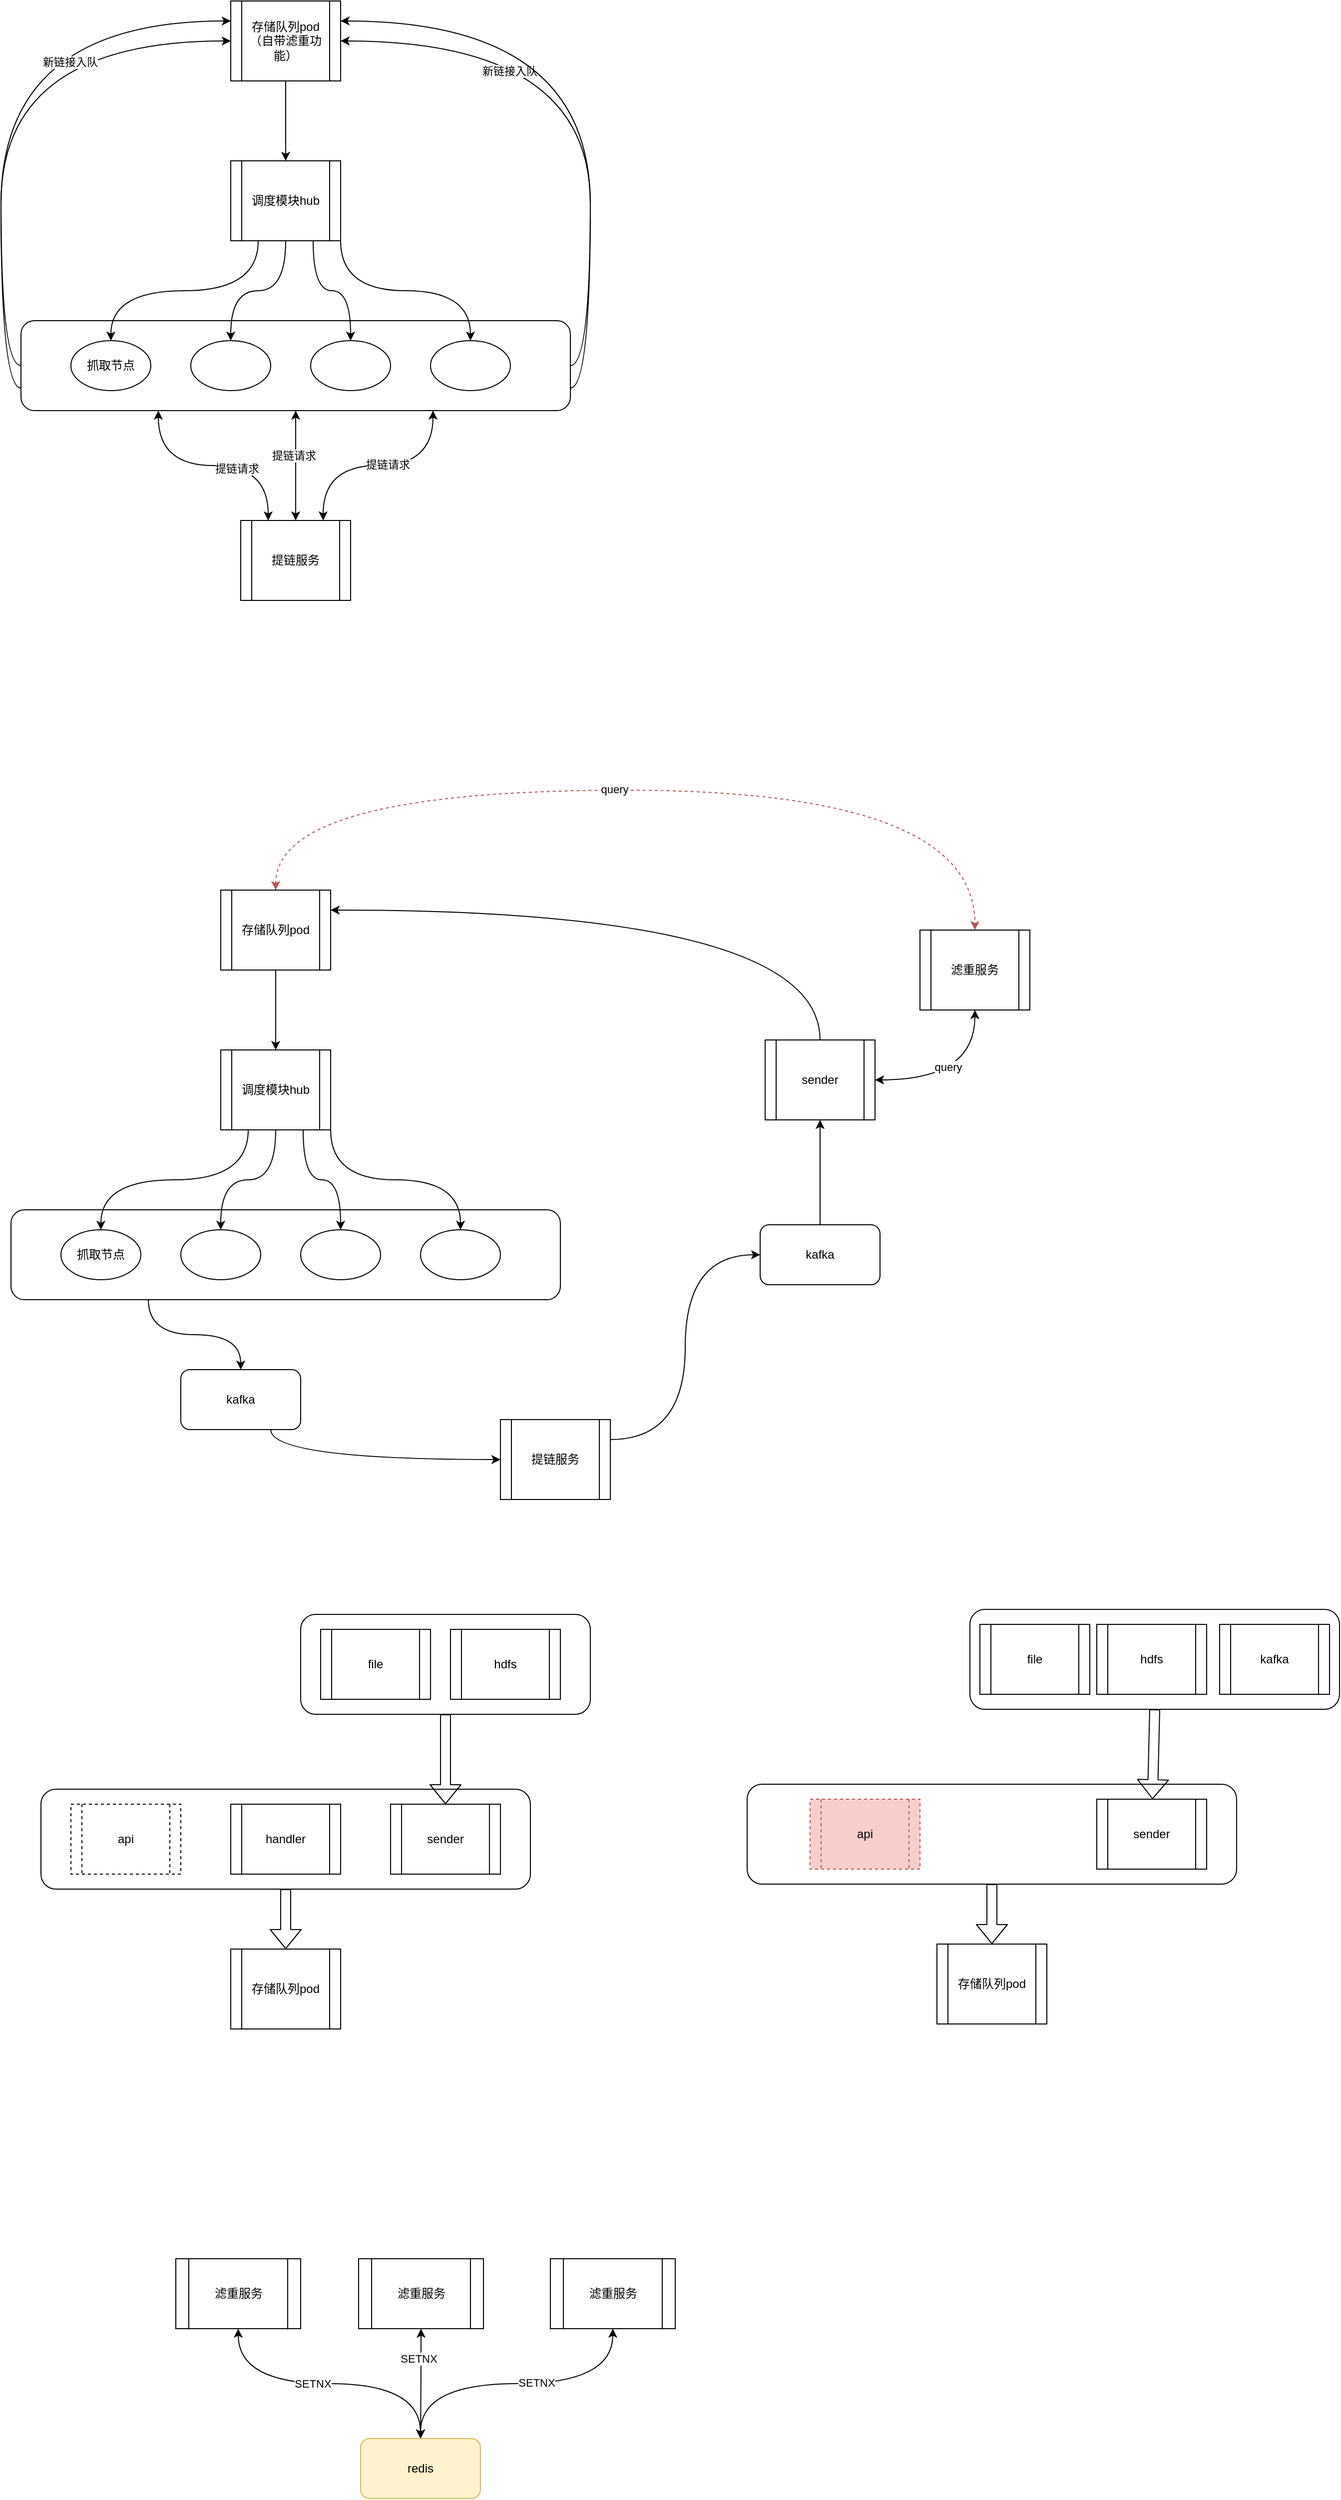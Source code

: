 <mxfile version="16.2.1" type="github">
  <diagram id="5bbWnwCRK6_PEYml6FSU" name="Page-1">
    <mxGraphModel dx="1186" dy="739" grid="1" gridSize="10" guides="1" tooltips="1" connect="1" arrows="1" fold="1" page="1" pageScale="1" pageWidth="827" pageHeight="1169" math="0" shadow="0">
      <root>
        <mxCell id="0" />
        <mxCell id="1" parent="0" />
        <mxCell id="JP6FKLGeeTlygtFdVzZS-87" value="" style="rounded=1;whiteSpace=wrap;html=1;" vertex="1" parent="1">
          <mxGeometry x="380" y="1735" width="290" height="100" as="geometry" />
        </mxCell>
        <mxCell id="JP6FKLGeeTlygtFdVzZS-27" style="edgeStyle=orthogonalEdgeStyle;curved=1;orthogonalLoop=1;jettySize=auto;html=1;exitX=0.25;exitY=1;exitDx=0;exitDy=0;entryX=0.25;entryY=0;entryDx=0;entryDy=0;startArrow=classic;startFill=1;" edge="1" parent="1" source="JP6FKLGeeTlygtFdVzZS-26" target="JP6FKLGeeTlygtFdVzZS-10">
          <mxGeometry relative="1" as="geometry" />
        </mxCell>
        <mxCell id="JP6FKLGeeTlygtFdVzZS-36" value="提链请求" style="edgeLabel;html=1;align=center;verticalAlign=middle;resizable=0;points=[];" vertex="1" connectable="0" parent="JP6FKLGeeTlygtFdVzZS-27">
          <mxGeometry x="0.204" y="-3" relative="1" as="geometry">
            <mxPoint x="1" as="offset" />
          </mxGeometry>
        </mxCell>
        <mxCell id="JP6FKLGeeTlygtFdVzZS-28" style="edgeStyle=orthogonalEdgeStyle;curved=1;orthogonalLoop=1;jettySize=auto;html=1;exitX=0.5;exitY=1;exitDx=0;exitDy=0;entryX=0.5;entryY=0;entryDx=0;entryDy=0;startArrow=classic;startFill=1;" edge="1" parent="1" source="JP6FKLGeeTlygtFdVzZS-26" target="JP6FKLGeeTlygtFdVzZS-10">
          <mxGeometry relative="1" as="geometry" />
        </mxCell>
        <mxCell id="JP6FKLGeeTlygtFdVzZS-37" value="提链请求" style="edgeLabel;html=1;align=center;verticalAlign=middle;resizable=0;points=[];" vertex="1" connectable="0" parent="JP6FKLGeeTlygtFdVzZS-28">
          <mxGeometry x="-0.182" y="-2" relative="1" as="geometry">
            <mxPoint as="offset" />
          </mxGeometry>
        </mxCell>
        <mxCell id="JP6FKLGeeTlygtFdVzZS-29" style="edgeStyle=orthogonalEdgeStyle;curved=1;orthogonalLoop=1;jettySize=auto;html=1;exitX=0.75;exitY=1;exitDx=0;exitDy=0;entryX=0.75;entryY=0;entryDx=0;entryDy=0;startArrow=classic;startFill=1;" edge="1" parent="1" source="JP6FKLGeeTlygtFdVzZS-26" target="JP6FKLGeeTlygtFdVzZS-10">
          <mxGeometry relative="1" as="geometry" />
        </mxCell>
        <mxCell id="JP6FKLGeeTlygtFdVzZS-38" value="提链请求" style="edgeLabel;html=1;align=center;verticalAlign=middle;resizable=0;points=[];" vertex="1" connectable="0" parent="JP6FKLGeeTlygtFdVzZS-29">
          <mxGeometry x="-0.086" y="-1" relative="1" as="geometry">
            <mxPoint as="offset" />
          </mxGeometry>
        </mxCell>
        <mxCell id="JP6FKLGeeTlygtFdVzZS-32" style="edgeStyle=orthogonalEdgeStyle;curved=1;orthogonalLoop=1;jettySize=auto;html=1;exitX=0;exitY=0.5;exitDx=0;exitDy=0;entryX=0;entryY=0.5;entryDx=0;entryDy=0;" edge="1" parent="1" source="JP6FKLGeeTlygtFdVzZS-26" target="JP6FKLGeeTlygtFdVzZS-12">
          <mxGeometry relative="1" as="geometry" />
        </mxCell>
        <mxCell id="JP6FKLGeeTlygtFdVzZS-33" style="edgeStyle=orthogonalEdgeStyle;curved=1;orthogonalLoop=1;jettySize=auto;html=1;exitX=1;exitY=0.5;exitDx=0;exitDy=0;entryX=1;entryY=0.5;entryDx=0;entryDy=0;" edge="1" parent="1" source="JP6FKLGeeTlygtFdVzZS-26" target="JP6FKLGeeTlygtFdVzZS-12">
          <mxGeometry relative="1" as="geometry" />
        </mxCell>
        <mxCell id="JP6FKLGeeTlygtFdVzZS-40" value="新链接入队" style="edgeLabel;html=1;align=center;verticalAlign=middle;resizable=0;points=[];" vertex="1" connectable="0" parent="JP6FKLGeeTlygtFdVzZS-33">
          <mxGeometry x="0.432" y="30" relative="1" as="geometry">
            <mxPoint as="offset" />
          </mxGeometry>
        </mxCell>
        <mxCell id="JP6FKLGeeTlygtFdVzZS-34" style="edgeStyle=orthogonalEdgeStyle;curved=1;orthogonalLoop=1;jettySize=auto;html=1;exitX=1;exitY=0.75;exitDx=0;exitDy=0;entryX=1;entryY=0.25;entryDx=0;entryDy=0;" edge="1" parent="1" source="JP6FKLGeeTlygtFdVzZS-26" target="JP6FKLGeeTlygtFdVzZS-12">
          <mxGeometry relative="1" as="geometry" />
        </mxCell>
        <mxCell id="JP6FKLGeeTlygtFdVzZS-35" style="edgeStyle=orthogonalEdgeStyle;curved=1;orthogonalLoop=1;jettySize=auto;html=1;exitX=0;exitY=0.75;exitDx=0;exitDy=0;entryX=0;entryY=0.25;entryDx=0;entryDy=0;" edge="1" parent="1" source="JP6FKLGeeTlygtFdVzZS-26" target="JP6FKLGeeTlygtFdVzZS-12">
          <mxGeometry relative="1" as="geometry" />
        </mxCell>
        <mxCell id="JP6FKLGeeTlygtFdVzZS-39" value="新链接入队" style="edgeLabel;html=1;align=center;verticalAlign=middle;resizable=0;points=[];" vertex="1" connectable="0" parent="JP6FKLGeeTlygtFdVzZS-35">
          <mxGeometry x="0.475" y="-41" relative="1" as="geometry">
            <mxPoint x="1" as="offset" />
          </mxGeometry>
        </mxCell>
        <mxCell id="JP6FKLGeeTlygtFdVzZS-26" value="" style="rounded=1;whiteSpace=wrap;html=1;" vertex="1" parent="1">
          <mxGeometry x="100" y="440" width="550" height="90" as="geometry" />
        </mxCell>
        <mxCell id="JP6FKLGeeTlygtFdVzZS-6" value="抓取节点" style="ellipse;whiteSpace=wrap;html=1;" vertex="1" parent="1">
          <mxGeometry x="150" y="460" width="80" height="50" as="geometry" />
        </mxCell>
        <mxCell id="JP6FKLGeeTlygtFdVzZS-7" value="" style="ellipse;whiteSpace=wrap;html=1;" vertex="1" parent="1">
          <mxGeometry x="270" y="460" width="80" height="50" as="geometry" />
        </mxCell>
        <mxCell id="JP6FKLGeeTlygtFdVzZS-8" value="" style="ellipse;whiteSpace=wrap;html=1;" vertex="1" parent="1">
          <mxGeometry x="390" y="460" width="80" height="50" as="geometry" />
        </mxCell>
        <mxCell id="JP6FKLGeeTlygtFdVzZS-9" value="" style="ellipse;whiteSpace=wrap;html=1;" vertex="1" parent="1">
          <mxGeometry x="510" y="460" width="80" height="50" as="geometry" />
        </mxCell>
        <mxCell id="JP6FKLGeeTlygtFdVzZS-10" value="提链服务" style="shape=process;whiteSpace=wrap;html=1;backgroundOutline=1;" vertex="1" parent="1">
          <mxGeometry x="320" y="640" width="110" height="80" as="geometry" />
        </mxCell>
        <mxCell id="JP6FKLGeeTlygtFdVzZS-19" style="edgeStyle=orthogonalEdgeStyle;curved=1;orthogonalLoop=1;jettySize=auto;html=1;exitX=0.25;exitY=1;exitDx=0;exitDy=0;" edge="1" parent="1" source="JP6FKLGeeTlygtFdVzZS-11" target="JP6FKLGeeTlygtFdVzZS-6">
          <mxGeometry relative="1" as="geometry" />
        </mxCell>
        <mxCell id="JP6FKLGeeTlygtFdVzZS-20" style="edgeStyle=orthogonalEdgeStyle;curved=1;orthogonalLoop=1;jettySize=auto;html=1;exitX=0.5;exitY=1;exitDx=0;exitDy=0;" edge="1" parent="1" source="JP6FKLGeeTlygtFdVzZS-11" target="JP6FKLGeeTlygtFdVzZS-7">
          <mxGeometry relative="1" as="geometry" />
        </mxCell>
        <mxCell id="JP6FKLGeeTlygtFdVzZS-21" style="edgeStyle=orthogonalEdgeStyle;curved=1;orthogonalLoop=1;jettySize=auto;html=1;exitX=0.75;exitY=1;exitDx=0;exitDy=0;" edge="1" parent="1" source="JP6FKLGeeTlygtFdVzZS-11" target="JP6FKLGeeTlygtFdVzZS-8">
          <mxGeometry relative="1" as="geometry" />
        </mxCell>
        <mxCell id="JP6FKLGeeTlygtFdVzZS-22" style="edgeStyle=orthogonalEdgeStyle;curved=1;orthogonalLoop=1;jettySize=auto;html=1;exitX=1;exitY=1;exitDx=0;exitDy=0;entryX=0.5;entryY=0;entryDx=0;entryDy=0;" edge="1" parent="1" source="JP6FKLGeeTlygtFdVzZS-11" target="JP6FKLGeeTlygtFdVzZS-9">
          <mxGeometry relative="1" as="geometry" />
        </mxCell>
        <mxCell id="JP6FKLGeeTlygtFdVzZS-11" value="调度模块hub" style="shape=process;whiteSpace=wrap;html=1;backgroundOutline=1;" vertex="1" parent="1">
          <mxGeometry x="310" y="280" width="110" height="80" as="geometry" />
        </mxCell>
        <mxCell id="JP6FKLGeeTlygtFdVzZS-18" style="edgeStyle=orthogonalEdgeStyle;curved=1;orthogonalLoop=1;jettySize=auto;html=1;exitX=0.5;exitY=1;exitDx=0;exitDy=0;" edge="1" parent="1" source="JP6FKLGeeTlygtFdVzZS-12" target="JP6FKLGeeTlygtFdVzZS-11">
          <mxGeometry relative="1" as="geometry" />
        </mxCell>
        <mxCell id="JP6FKLGeeTlygtFdVzZS-12" value="存储队列pod&lt;br&gt;（自带滤重功能）" style="shape=process;whiteSpace=wrap;html=1;backgroundOutline=1;" vertex="1" parent="1">
          <mxGeometry x="310" y="120" width="110" height="80" as="geometry" />
        </mxCell>
        <mxCell id="JP6FKLGeeTlygtFdVzZS-68" style="edgeStyle=orthogonalEdgeStyle;curved=1;orthogonalLoop=1;jettySize=auto;html=1;exitX=1;exitY=0.25;exitDx=0;exitDy=0;entryX=0;entryY=0.5;entryDx=0;entryDy=0;startArrow=none;startFill=0;" edge="1" parent="1" source="JP6FKLGeeTlygtFdVzZS-58" target="JP6FKLGeeTlygtFdVzZS-66">
          <mxGeometry relative="1" as="geometry" />
        </mxCell>
        <mxCell id="JP6FKLGeeTlygtFdVzZS-120" style="edgeStyle=orthogonalEdgeStyle;curved=1;orthogonalLoop=1;jettySize=auto;html=1;exitX=0.25;exitY=1;exitDx=0;exitDy=0;startArrow=none;startFill=0;" edge="1" parent="1" source="JP6FKLGeeTlygtFdVzZS-53" target="JP6FKLGeeTlygtFdVzZS-119">
          <mxGeometry relative="1" as="geometry" />
        </mxCell>
        <mxCell id="JP6FKLGeeTlygtFdVzZS-53" value="" style="rounded=1;whiteSpace=wrap;html=1;" vertex="1" parent="1">
          <mxGeometry x="90" y="1330" width="550" height="90" as="geometry" />
        </mxCell>
        <mxCell id="JP6FKLGeeTlygtFdVzZS-54" value="抓取节点" style="ellipse;whiteSpace=wrap;html=1;" vertex="1" parent="1">
          <mxGeometry x="140" y="1350" width="80" height="50" as="geometry" />
        </mxCell>
        <mxCell id="JP6FKLGeeTlygtFdVzZS-55" value="" style="ellipse;whiteSpace=wrap;html=1;" vertex="1" parent="1">
          <mxGeometry x="260" y="1350" width="80" height="50" as="geometry" />
        </mxCell>
        <mxCell id="JP6FKLGeeTlygtFdVzZS-56" value="" style="ellipse;whiteSpace=wrap;html=1;" vertex="1" parent="1">
          <mxGeometry x="380" y="1350" width="80" height="50" as="geometry" />
        </mxCell>
        <mxCell id="JP6FKLGeeTlygtFdVzZS-57" value="" style="ellipse;whiteSpace=wrap;html=1;" vertex="1" parent="1">
          <mxGeometry x="500" y="1350" width="80" height="50" as="geometry" />
        </mxCell>
        <mxCell id="JP6FKLGeeTlygtFdVzZS-58" value="提链服务" style="shape=process;whiteSpace=wrap;html=1;backgroundOutline=1;" vertex="1" parent="1">
          <mxGeometry x="580" y="1540" width="110" height="80" as="geometry" />
        </mxCell>
        <mxCell id="JP6FKLGeeTlygtFdVzZS-59" style="edgeStyle=orthogonalEdgeStyle;curved=1;orthogonalLoop=1;jettySize=auto;html=1;exitX=0.25;exitY=1;exitDx=0;exitDy=0;" edge="1" parent="1" source="JP6FKLGeeTlygtFdVzZS-63" target="JP6FKLGeeTlygtFdVzZS-54">
          <mxGeometry relative="1" as="geometry" />
        </mxCell>
        <mxCell id="JP6FKLGeeTlygtFdVzZS-60" style="edgeStyle=orthogonalEdgeStyle;curved=1;orthogonalLoop=1;jettySize=auto;html=1;exitX=0.5;exitY=1;exitDx=0;exitDy=0;" edge="1" parent="1" source="JP6FKLGeeTlygtFdVzZS-63" target="JP6FKLGeeTlygtFdVzZS-55">
          <mxGeometry relative="1" as="geometry" />
        </mxCell>
        <mxCell id="JP6FKLGeeTlygtFdVzZS-61" style="edgeStyle=orthogonalEdgeStyle;curved=1;orthogonalLoop=1;jettySize=auto;html=1;exitX=0.75;exitY=1;exitDx=0;exitDy=0;" edge="1" parent="1" source="JP6FKLGeeTlygtFdVzZS-63" target="JP6FKLGeeTlygtFdVzZS-56">
          <mxGeometry relative="1" as="geometry" />
        </mxCell>
        <mxCell id="JP6FKLGeeTlygtFdVzZS-62" style="edgeStyle=orthogonalEdgeStyle;curved=1;orthogonalLoop=1;jettySize=auto;html=1;exitX=1;exitY=1;exitDx=0;exitDy=0;entryX=0.5;entryY=0;entryDx=0;entryDy=0;" edge="1" parent="1" source="JP6FKLGeeTlygtFdVzZS-63" target="JP6FKLGeeTlygtFdVzZS-57">
          <mxGeometry relative="1" as="geometry" />
        </mxCell>
        <mxCell id="JP6FKLGeeTlygtFdVzZS-63" value="调度模块hub" style="shape=process;whiteSpace=wrap;html=1;backgroundOutline=1;" vertex="1" parent="1">
          <mxGeometry x="300" y="1170" width="110" height="80" as="geometry" />
        </mxCell>
        <mxCell id="JP6FKLGeeTlygtFdVzZS-64" style="edgeStyle=orthogonalEdgeStyle;curved=1;orthogonalLoop=1;jettySize=auto;html=1;exitX=0.5;exitY=1;exitDx=0;exitDy=0;" edge="1" parent="1" source="JP6FKLGeeTlygtFdVzZS-65" target="JP6FKLGeeTlygtFdVzZS-63">
          <mxGeometry relative="1" as="geometry" />
        </mxCell>
        <mxCell id="JP6FKLGeeTlygtFdVzZS-107" style="edgeStyle=orthogonalEdgeStyle;curved=1;orthogonalLoop=1;jettySize=auto;html=1;exitX=0.5;exitY=0;exitDx=0;exitDy=0;entryX=0.5;entryY=0;entryDx=0;entryDy=0;startArrow=classic;startFill=1;fillColor=#f8cecc;strokeColor=#b85450;dashed=1;" edge="1" parent="1" source="JP6FKLGeeTlygtFdVzZS-65" target="JP6FKLGeeTlygtFdVzZS-104">
          <mxGeometry relative="1" as="geometry">
            <Array as="points">
              <mxPoint x="355" y="910" />
              <mxPoint x="1055" y="910" />
            </Array>
          </mxGeometry>
        </mxCell>
        <mxCell id="JP6FKLGeeTlygtFdVzZS-108" value="query" style="edgeLabel;html=1;align=center;verticalAlign=middle;resizable=0;points=[];" vertex="1" connectable="0" parent="JP6FKLGeeTlygtFdVzZS-107">
          <mxGeometry x="-0.066" y="1" relative="1" as="geometry">
            <mxPoint as="offset" />
          </mxGeometry>
        </mxCell>
        <mxCell id="JP6FKLGeeTlygtFdVzZS-65" value="存储队列pod" style="shape=process;whiteSpace=wrap;html=1;backgroundOutline=1;" vertex="1" parent="1">
          <mxGeometry x="300" y="1010" width="110" height="80" as="geometry" />
        </mxCell>
        <mxCell id="JP6FKLGeeTlygtFdVzZS-69" style="edgeStyle=orthogonalEdgeStyle;curved=1;orthogonalLoop=1;jettySize=auto;html=1;exitX=0.5;exitY=0;exitDx=0;exitDy=0;entryX=0.5;entryY=1;entryDx=0;entryDy=0;startArrow=none;startFill=0;" edge="1" parent="1" source="JP6FKLGeeTlygtFdVzZS-66" target="JP6FKLGeeTlygtFdVzZS-71">
          <mxGeometry relative="1" as="geometry">
            <mxPoint x="900" y="1220" as="targetPoint" />
          </mxGeometry>
        </mxCell>
        <mxCell id="JP6FKLGeeTlygtFdVzZS-66" value="kafka" style="rounded=1;whiteSpace=wrap;html=1;" vertex="1" parent="1">
          <mxGeometry x="840" y="1345" width="120" height="60" as="geometry" />
        </mxCell>
        <mxCell id="JP6FKLGeeTlygtFdVzZS-72" style="edgeStyle=orthogonalEdgeStyle;curved=1;orthogonalLoop=1;jettySize=auto;html=1;exitX=0.5;exitY=0;exitDx=0;exitDy=0;entryX=1;entryY=0.25;entryDx=0;entryDy=0;startArrow=none;startFill=0;" edge="1" parent="1" source="JP6FKLGeeTlygtFdVzZS-71" target="JP6FKLGeeTlygtFdVzZS-65">
          <mxGeometry relative="1" as="geometry" />
        </mxCell>
        <mxCell id="JP6FKLGeeTlygtFdVzZS-105" style="edgeStyle=orthogonalEdgeStyle;curved=1;orthogonalLoop=1;jettySize=auto;html=1;exitX=1;exitY=0.5;exitDx=0;exitDy=0;entryX=0.5;entryY=1;entryDx=0;entryDy=0;startArrow=classic;startFill=1;" edge="1" parent="1" source="JP6FKLGeeTlygtFdVzZS-71" target="JP6FKLGeeTlygtFdVzZS-104">
          <mxGeometry relative="1" as="geometry" />
        </mxCell>
        <mxCell id="JP6FKLGeeTlygtFdVzZS-106" value="query" style="edgeLabel;html=1;align=center;verticalAlign=middle;resizable=0;points=[];" vertex="1" connectable="0" parent="JP6FKLGeeTlygtFdVzZS-105">
          <mxGeometry x="-0.141" y="13" relative="1" as="geometry">
            <mxPoint as="offset" />
          </mxGeometry>
        </mxCell>
        <mxCell id="JP6FKLGeeTlygtFdVzZS-71" value="sender" style="shape=process;whiteSpace=wrap;html=1;backgroundOutline=1;" vertex="1" parent="1">
          <mxGeometry x="845" y="1160" width="110" height="80" as="geometry" />
        </mxCell>
        <mxCell id="JP6FKLGeeTlygtFdVzZS-75" value="存储队列pod" style="shape=process;whiteSpace=wrap;html=1;backgroundOutline=1;" vertex="1" parent="1">
          <mxGeometry x="310" y="2070" width="110" height="80" as="geometry" />
        </mxCell>
        <mxCell id="JP6FKLGeeTlygtFdVzZS-76" value="" style="rounded=1;whiteSpace=wrap;html=1;" vertex="1" parent="1">
          <mxGeometry x="120" y="1910" width="490" height="100" as="geometry" />
        </mxCell>
        <mxCell id="JP6FKLGeeTlygtFdVzZS-80" value="api" style="shape=process;whiteSpace=wrap;html=1;backgroundOutline=1;dashed=1;" vertex="1" parent="1">
          <mxGeometry x="150" y="1925" width="110" height="70" as="geometry" />
        </mxCell>
        <mxCell id="JP6FKLGeeTlygtFdVzZS-81" value="handler" style="shape=process;whiteSpace=wrap;html=1;backgroundOutline=1;" vertex="1" parent="1">
          <mxGeometry x="310" y="1925" width="110" height="70" as="geometry" />
        </mxCell>
        <mxCell id="JP6FKLGeeTlygtFdVzZS-82" value="sender" style="shape=process;whiteSpace=wrap;html=1;backgroundOutline=1;" vertex="1" parent="1">
          <mxGeometry x="470" y="1925" width="110" height="70" as="geometry" />
        </mxCell>
        <mxCell id="JP6FKLGeeTlygtFdVzZS-83" value="" style="shape=flexArrow;endArrow=classic;html=1;curved=1;entryX=0.5;entryY=0;entryDx=0;entryDy=0;exitX=0.5;exitY=1;exitDx=0;exitDy=0;" edge="1" parent="1" source="JP6FKLGeeTlygtFdVzZS-76" target="JP6FKLGeeTlygtFdVzZS-75">
          <mxGeometry width="50" height="50" relative="1" as="geometry">
            <mxPoint x="350" y="2060" as="sourcePoint" />
            <mxPoint x="430" y="2050" as="targetPoint" />
          </mxGeometry>
        </mxCell>
        <mxCell id="JP6FKLGeeTlygtFdVzZS-84" value="hdfs" style="shape=process;whiteSpace=wrap;html=1;backgroundOutline=1;" vertex="1" parent="1">
          <mxGeometry x="530" y="1750" width="110" height="70" as="geometry" />
        </mxCell>
        <mxCell id="JP6FKLGeeTlygtFdVzZS-86" value="file" style="shape=process;whiteSpace=wrap;html=1;backgroundOutline=1;" vertex="1" parent="1">
          <mxGeometry x="400" y="1750" width="110" height="70" as="geometry" />
        </mxCell>
        <mxCell id="JP6FKLGeeTlygtFdVzZS-91" value="" style="shape=flexArrow;endArrow=classic;html=1;curved=1;exitX=0.5;exitY=1;exitDx=0;exitDy=0;" edge="1" parent="1" source="JP6FKLGeeTlygtFdVzZS-87" target="JP6FKLGeeTlygtFdVzZS-82">
          <mxGeometry width="50" height="50" relative="1" as="geometry">
            <mxPoint x="660" y="1890" as="sourcePoint" />
            <mxPoint x="710" y="1840" as="targetPoint" />
          </mxGeometry>
        </mxCell>
        <mxCell id="JP6FKLGeeTlygtFdVzZS-93" value="" style="rounded=1;whiteSpace=wrap;html=1;" vertex="1" parent="1">
          <mxGeometry x="1050" y="1730" width="370" height="100" as="geometry" />
        </mxCell>
        <mxCell id="JP6FKLGeeTlygtFdVzZS-94" value="存储队列pod" style="shape=process;whiteSpace=wrap;html=1;backgroundOutline=1;" vertex="1" parent="1">
          <mxGeometry x="1017" y="2065" width="110" height="80" as="geometry" />
        </mxCell>
        <mxCell id="JP6FKLGeeTlygtFdVzZS-95" value="" style="rounded=1;whiteSpace=wrap;html=1;" vertex="1" parent="1">
          <mxGeometry x="827" y="1905" width="490" height="100" as="geometry" />
        </mxCell>
        <mxCell id="JP6FKLGeeTlygtFdVzZS-96" value="api" style="shape=process;whiteSpace=wrap;html=1;backgroundOutline=1;fillColor=#f8cecc;strokeColor=#b85450;dashed=1;" vertex="1" parent="1">
          <mxGeometry x="890" y="1920" width="110" height="70" as="geometry" />
        </mxCell>
        <mxCell id="JP6FKLGeeTlygtFdVzZS-98" value="sender" style="shape=process;whiteSpace=wrap;html=1;backgroundOutline=1;" vertex="1" parent="1">
          <mxGeometry x="1177" y="1920" width="110" height="70" as="geometry" />
        </mxCell>
        <mxCell id="JP6FKLGeeTlygtFdVzZS-99" value="" style="shape=flexArrow;endArrow=classic;html=1;curved=1;entryX=0.5;entryY=0;entryDx=0;entryDy=0;exitX=0.5;exitY=1;exitDx=0;exitDy=0;" edge="1" parent="1" source="JP6FKLGeeTlygtFdVzZS-95" target="JP6FKLGeeTlygtFdVzZS-94">
          <mxGeometry width="50" height="50" relative="1" as="geometry">
            <mxPoint x="1057" y="2055" as="sourcePoint" />
            <mxPoint x="1137" y="2045" as="targetPoint" />
          </mxGeometry>
        </mxCell>
        <mxCell id="JP6FKLGeeTlygtFdVzZS-100" value="hdfs" style="shape=process;whiteSpace=wrap;html=1;backgroundOutline=1;" vertex="1" parent="1">
          <mxGeometry x="1177" y="1745" width="110" height="70" as="geometry" />
        </mxCell>
        <mxCell id="JP6FKLGeeTlygtFdVzZS-101" value="file" style="shape=process;whiteSpace=wrap;html=1;backgroundOutline=1;" vertex="1" parent="1">
          <mxGeometry x="1060" y="1745" width="110" height="70" as="geometry" />
        </mxCell>
        <mxCell id="JP6FKLGeeTlygtFdVzZS-102" value="" style="shape=flexArrow;endArrow=classic;html=1;curved=1;exitX=0.5;exitY=1;exitDx=0;exitDy=0;" edge="1" parent="1" source="JP6FKLGeeTlygtFdVzZS-93" target="JP6FKLGeeTlygtFdVzZS-98">
          <mxGeometry width="50" height="50" relative="1" as="geometry">
            <mxPoint x="1367" y="1885" as="sourcePoint" />
            <mxPoint x="1417" y="1835" as="targetPoint" />
          </mxGeometry>
        </mxCell>
        <mxCell id="JP6FKLGeeTlygtFdVzZS-103" value="kafka" style="shape=process;whiteSpace=wrap;html=1;backgroundOutline=1;" vertex="1" parent="1">
          <mxGeometry x="1300" y="1745" width="110" height="70" as="geometry" />
        </mxCell>
        <mxCell id="JP6FKLGeeTlygtFdVzZS-104" value="滤重服务" style="shape=process;whiteSpace=wrap;html=1;backgroundOutline=1;" vertex="1" parent="1">
          <mxGeometry x="1000" y="1050" width="110" height="80" as="geometry" />
        </mxCell>
        <mxCell id="JP6FKLGeeTlygtFdVzZS-113" style="edgeStyle=orthogonalEdgeStyle;curved=1;orthogonalLoop=1;jettySize=auto;html=1;exitX=0.5;exitY=1;exitDx=0;exitDy=0;startArrow=classic;startFill=1;" edge="1" parent="1" source="JP6FKLGeeTlygtFdVzZS-109" target="JP6FKLGeeTlygtFdVzZS-112">
          <mxGeometry relative="1" as="geometry" />
        </mxCell>
        <mxCell id="JP6FKLGeeTlygtFdVzZS-116" value="SETNX" style="edgeLabel;html=1;align=center;verticalAlign=middle;resizable=0;points=[];" vertex="1" connectable="0" parent="JP6FKLGeeTlygtFdVzZS-113">
          <mxGeometry x="-0.121" relative="1" as="geometry">
            <mxPoint x="1" as="offset" />
          </mxGeometry>
        </mxCell>
        <mxCell id="JP6FKLGeeTlygtFdVzZS-109" value="滤重服务" style="shape=process;whiteSpace=wrap;html=1;backgroundOutline=1;" vertex="1" parent="1">
          <mxGeometry x="255" y="2380" width="125" height="70" as="geometry" />
        </mxCell>
        <mxCell id="JP6FKLGeeTlygtFdVzZS-114" style="edgeStyle=orthogonalEdgeStyle;curved=1;orthogonalLoop=1;jettySize=auto;html=1;exitX=0.5;exitY=1;exitDx=0;exitDy=0;startArrow=classic;startFill=1;" edge="1" parent="1" source="JP6FKLGeeTlygtFdVzZS-110" target="JP6FKLGeeTlygtFdVzZS-112">
          <mxGeometry relative="1" as="geometry" />
        </mxCell>
        <mxCell id="JP6FKLGeeTlygtFdVzZS-117" value="SETNX" style="edgeLabel;html=1;align=center;verticalAlign=middle;resizable=0;points=[];" vertex="1" connectable="0" parent="JP6FKLGeeTlygtFdVzZS-114">
          <mxGeometry x="-0.457" y="-3" relative="1" as="geometry">
            <mxPoint as="offset" />
          </mxGeometry>
        </mxCell>
        <mxCell id="JP6FKLGeeTlygtFdVzZS-110" value="滤重服务" style="shape=process;whiteSpace=wrap;html=1;backgroundOutline=1;" vertex="1" parent="1">
          <mxGeometry x="438" y="2380" width="125" height="70" as="geometry" />
        </mxCell>
        <mxCell id="JP6FKLGeeTlygtFdVzZS-115" style="edgeStyle=orthogonalEdgeStyle;curved=1;orthogonalLoop=1;jettySize=auto;html=1;exitX=0.5;exitY=1;exitDx=0;exitDy=0;startArrow=classic;startFill=1;" edge="1" parent="1" source="JP6FKLGeeTlygtFdVzZS-111" target="JP6FKLGeeTlygtFdVzZS-112">
          <mxGeometry relative="1" as="geometry" />
        </mxCell>
        <mxCell id="JP6FKLGeeTlygtFdVzZS-118" value="SETNX" style="edgeLabel;html=1;align=center;verticalAlign=middle;resizable=0;points=[];" vertex="1" connectable="0" parent="JP6FKLGeeTlygtFdVzZS-115">
          <mxGeometry x="-0.131" y="-1" relative="1" as="geometry">
            <mxPoint as="offset" />
          </mxGeometry>
        </mxCell>
        <mxCell id="JP6FKLGeeTlygtFdVzZS-111" value="滤重服务" style="shape=process;whiteSpace=wrap;html=1;backgroundOutline=1;" vertex="1" parent="1">
          <mxGeometry x="630" y="2380" width="125" height="70" as="geometry" />
        </mxCell>
        <mxCell id="JP6FKLGeeTlygtFdVzZS-112" value="redis" style="rounded=1;whiteSpace=wrap;html=1;fillColor=#fff2cc;strokeColor=#d6b656;" vertex="1" parent="1">
          <mxGeometry x="440" y="2560" width="120" height="60" as="geometry" />
        </mxCell>
        <mxCell id="JP6FKLGeeTlygtFdVzZS-121" style="edgeStyle=orthogonalEdgeStyle;curved=1;orthogonalLoop=1;jettySize=auto;html=1;exitX=0.75;exitY=1;exitDx=0;exitDy=0;startArrow=none;startFill=0;" edge="1" parent="1" source="JP6FKLGeeTlygtFdVzZS-119" target="JP6FKLGeeTlygtFdVzZS-58">
          <mxGeometry relative="1" as="geometry" />
        </mxCell>
        <mxCell id="JP6FKLGeeTlygtFdVzZS-119" value="kafka" style="rounded=1;whiteSpace=wrap;html=1;" vertex="1" parent="1">
          <mxGeometry x="260" y="1490" width="120" height="60" as="geometry" />
        </mxCell>
      </root>
    </mxGraphModel>
  </diagram>
</mxfile>
